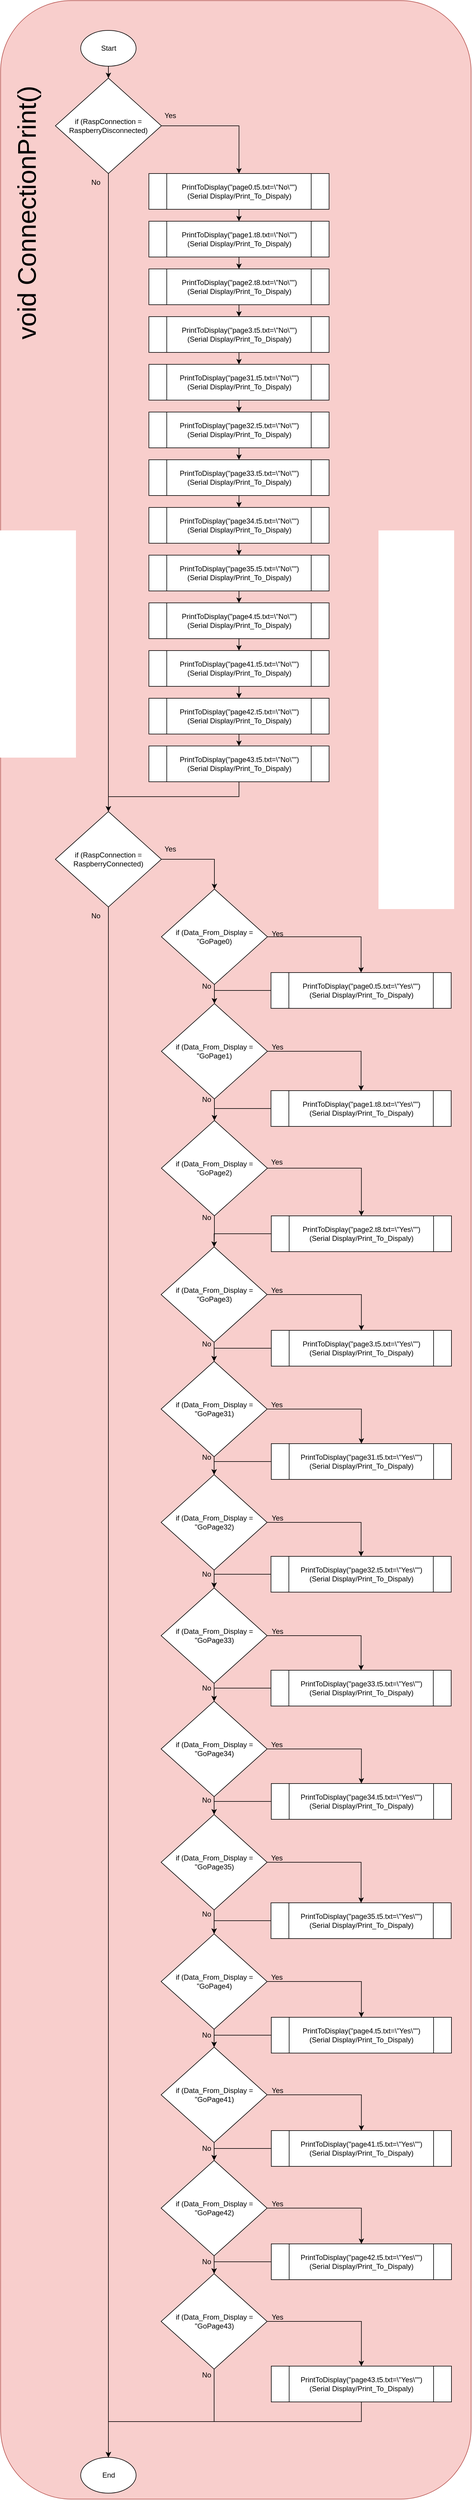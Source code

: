 <mxfile version="24.5.2" type="device">
  <diagram name="Page-1" id="UvGsvI7WDLGOxSDZg6XE">
    <mxGraphModel dx="1912" dy="2129" grid="1" gridSize="10" guides="1" tooltips="1" connect="1" arrows="1" fold="1" page="1" pageScale="1" pageWidth="850" pageHeight="1100" math="0" shadow="0">
      <root>
        <mxCell id="0" />
        <mxCell id="1" parent="0" />
        <mxCell id="ry9LyBkneQpmExAJehDU-2" value="" style="rounded=1;whiteSpace=wrap;html=1;fillColor=#f8cecc;strokeColor=#b85450;" vertex="1" parent="1">
          <mxGeometry x="360" y="-50" width="790" height="4190" as="geometry" />
        </mxCell>
        <mxCell id="ry9LyBkneQpmExAJehDU-124" value="" style="edgeStyle=orthogonalEdgeStyle;rounded=0;orthogonalLoop=1;jettySize=auto;html=1;" edge="1" parent="1" source="ry9LyBkneQpmExAJehDU-4" target="ry9LyBkneQpmExAJehDU-119">
          <mxGeometry relative="1" as="geometry" />
        </mxCell>
        <mxCell id="ry9LyBkneQpmExAJehDU-4" value="Start" style="ellipse;whiteSpace=wrap;html=1;" vertex="1" parent="1">
          <mxGeometry x="494.5" width="93" height="60" as="geometry" />
        </mxCell>
        <mxCell id="ry9LyBkneQpmExAJehDU-7" value="&lt;font style=&quot;font-size: 43px;&quot;&gt;void ConnectionPrint()&lt;/font&gt;" style="text;html=1;align=center;verticalAlign=middle;whiteSpace=wrap;rounded=0;rotation=-90;" vertex="1" parent="1">
          <mxGeometry x="168.5" y="266" width="471" height="80" as="geometry" />
        </mxCell>
        <mxCell id="ry9LyBkneQpmExAJehDU-117" value="End" style="ellipse;whiteSpace=wrap;html=1;" vertex="1" parent="1">
          <mxGeometry x="494.5" y="4070" width="93" height="60" as="geometry" />
        </mxCell>
        <mxCell id="ry9LyBkneQpmExAJehDU-379" style="edgeStyle=orthogonalEdgeStyle;rounded=0;orthogonalLoop=1;jettySize=auto;html=1;entryX=0.5;entryY=0;entryDx=0;entryDy=0;exitX=1;exitY=0.5;exitDx=0;exitDy=0;" edge="1" parent="1" source="ry9LyBkneQpmExAJehDU-119" target="ry9LyBkneQpmExAJehDU-377">
          <mxGeometry relative="1" as="geometry" />
        </mxCell>
        <mxCell id="ry9LyBkneQpmExAJehDU-410" style="edgeStyle=orthogonalEdgeStyle;rounded=0;orthogonalLoop=1;jettySize=auto;html=1;entryX=0.5;entryY=0;entryDx=0;entryDy=0;" edge="1" parent="1" source="ry9LyBkneQpmExAJehDU-119" target="ry9LyBkneQpmExAJehDU-407">
          <mxGeometry relative="1" as="geometry" />
        </mxCell>
        <mxCell id="ry9LyBkneQpmExAJehDU-119" value="if (RaspConnection = RaspberryDisconnected)" style="rhombus;whiteSpace=wrap;html=1;" vertex="1" parent="1">
          <mxGeometry x="452" y="80" width="178" height="160" as="geometry" />
        </mxCell>
        <mxCell id="ry9LyBkneQpmExAJehDU-306" value="Yes" style="text;html=1;strokeColor=none;fillColor=none;align=center;verticalAlign=middle;whiteSpace=wrap;rounded=0;" vertex="1" parent="1">
          <mxGeometry x="634.5" y="128" width="20" height="30" as="geometry" />
        </mxCell>
        <mxCell id="ry9LyBkneQpmExAJehDU-393" value="" style="edgeStyle=orthogonalEdgeStyle;rounded=0;orthogonalLoop=1;jettySize=auto;html=1;entryX=0.5;entryY=0;entryDx=0;entryDy=0;" edge="1" parent="1" source="ry9LyBkneQpmExAJehDU-377" target="ry9LyBkneQpmExAJehDU-380">
          <mxGeometry relative="1" as="geometry" />
        </mxCell>
        <mxCell id="ry9LyBkneQpmExAJehDU-377" value="&lt;p style=&quot;line-height: 120%;&quot;&gt;&lt;/p&gt;&lt;div style=&quot;line-height: 120%; white-space: pre;&quot;&gt;&lt;span style=&quot;background-color: rgb(255, 255, 255);&quot;&gt;&lt;font style=&quot;font-size: 12px;&quot; face=&quot;Helvetica&quot;&gt;PrintToDisplay(&lt;span style=&quot;&quot;&gt;&quot;page0.t5.txt=&lt;/span&gt;&lt;span style=&quot;&quot;&gt;\&quot;&lt;/span&gt;&lt;span style=&quot;&quot;&gt;No&lt;/span&gt;&lt;span style=&quot;&quot;&gt;\&quot;&lt;/span&gt;&lt;span style=&quot;&quot;&gt;&quot;)&lt;/span&gt;&lt;/font&gt;&lt;/span&gt;&lt;/div&gt;&lt;div style=&quot;line-height: 120%; white-space: pre;&quot;&gt;&lt;span style=&quot;background-color: rgb(255, 255, 255);&quot;&gt;(Serial Display/Print_To_Dispaly)&lt;/span&gt;&lt;/div&gt;&lt;p&gt;&lt;/p&gt;" style="shape=process;whiteSpace=wrap;html=1;backgroundOutline=1;" vertex="1" parent="1">
          <mxGeometry x="609" y="240" width="302.5" height="60" as="geometry" />
        </mxCell>
        <mxCell id="ry9LyBkneQpmExAJehDU-394" style="edgeStyle=orthogonalEdgeStyle;rounded=0;orthogonalLoop=1;jettySize=auto;html=1;entryX=0.5;entryY=0;entryDx=0;entryDy=0;" edge="1" parent="1" source="ry9LyBkneQpmExAJehDU-380" target="ry9LyBkneQpmExAJehDU-381">
          <mxGeometry relative="1" as="geometry" />
        </mxCell>
        <mxCell id="ry9LyBkneQpmExAJehDU-380" value="&lt;p style=&quot;line-height: 120%;&quot;&gt;&lt;/p&gt;&lt;div style=&quot;line-height: 120%; white-space: pre;&quot;&gt;&lt;span style=&quot;background-color: rgb(255, 255, 255);&quot;&gt;&lt;font style=&quot;font-size: 12px;&quot; face=&quot;Helvetica&quot;&gt;PrintToDisplay(&lt;span style=&quot;&quot;&gt;&quot;page1.t8.txt=&lt;/span&gt;&lt;span style=&quot;&quot;&gt;\&quot;&lt;/span&gt;&lt;span style=&quot;&quot;&gt;No&lt;/span&gt;&lt;span style=&quot;&quot;&gt;\&quot;&lt;/span&gt;&lt;span style=&quot;&quot;&gt;&quot;)&lt;/span&gt;&lt;/font&gt;&lt;/span&gt;&lt;/div&gt;&lt;div style=&quot;line-height: 120%; white-space: pre;&quot;&gt;&lt;span style=&quot;background-color: rgb(255, 255, 255);&quot;&gt;(Serial Display/Print_To_Dispaly)&lt;/span&gt;&lt;/div&gt;&lt;p&gt;&lt;/p&gt;" style="shape=process;whiteSpace=wrap;html=1;backgroundOutline=1;" vertex="1" parent="1">
          <mxGeometry x="609" y="320" width="302.5" height="60" as="geometry" />
        </mxCell>
        <mxCell id="ry9LyBkneQpmExAJehDU-395" style="edgeStyle=orthogonalEdgeStyle;rounded=0;orthogonalLoop=1;jettySize=auto;html=1;entryX=0.5;entryY=0;entryDx=0;entryDy=0;" edge="1" parent="1" source="ry9LyBkneQpmExAJehDU-381" target="ry9LyBkneQpmExAJehDU-382">
          <mxGeometry relative="1" as="geometry" />
        </mxCell>
        <mxCell id="ry9LyBkneQpmExAJehDU-381" value="&lt;p style=&quot;line-height: 120%;&quot;&gt;&lt;/p&gt;&lt;div style=&quot;line-height: 120%; white-space: pre;&quot;&gt;&lt;span style=&quot;background-color: rgb(255, 255, 255);&quot;&gt;&lt;font style=&quot;font-size: 12px;&quot; face=&quot;Helvetica&quot;&gt;PrintToDisplay(&lt;span style=&quot;&quot;&gt;&quot;page2.t8.txt=&lt;/span&gt;&lt;span style=&quot;&quot;&gt;\&quot;&lt;/span&gt;&lt;span style=&quot;&quot;&gt;No&lt;/span&gt;&lt;span style=&quot;&quot;&gt;\&quot;&lt;/span&gt;&lt;span style=&quot;&quot;&gt;&quot;)&lt;/span&gt;&lt;/font&gt;&lt;/span&gt;&lt;/div&gt;&lt;div style=&quot;line-height: 120%; white-space: pre;&quot;&gt;&lt;span style=&quot;background-color: rgb(255, 255, 255);&quot;&gt;(Serial Display/Print_To_Dispaly)&lt;/span&gt;&lt;/div&gt;&lt;p&gt;&lt;/p&gt;" style="shape=process;whiteSpace=wrap;html=1;backgroundOutline=1;" vertex="1" parent="1">
          <mxGeometry x="609" y="400" width="302.5" height="60" as="geometry" />
        </mxCell>
        <mxCell id="ry9LyBkneQpmExAJehDU-396" style="edgeStyle=orthogonalEdgeStyle;rounded=0;orthogonalLoop=1;jettySize=auto;html=1;entryX=0.5;entryY=0;entryDx=0;entryDy=0;" edge="1" parent="1" source="ry9LyBkneQpmExAJehDU-382" target="ry9LyBkneQpmExAJehDU-383">
          <mxGeometry relative="1" as="geometry" />
        </mxCell>
        <mxCell id="ry9LyBkneQpmExAJehDU-382" value="&lt;p style=&quot;line-height: 120%;&quot;&gt;&lt;/p&gt;&lt;div style=&quot;line-height: 120%; white-space: pre;&quot;&gt;&lt;span style=&quot;background-color: rgb(255, 255, 255);&quot;&gt;&lt;font style=&quot;font-size: 12px;&quot; face=&quot;Helvetica&quot;&gt;PrintToDisplay(&lt;span style=&quot;&quot;&gt;&quot;page3.t5.txt=&lt;/span&gt;&lt;span style=&quot;&quot;&gt;\&quot;&lt;/span&gt;&lt;span style=&quot;&quot;&gt;No&lt;/span&gt;&lt;span style=&quot;&quot;&gt;\&quot;&lt;/span&gt;&lt;span style=&quot;&quot;&gt;&quot;)&lt;/span&gt;&lt;/font&gt;&lt;/span&gt;&lt;/div&gt;&lt;div style=&quot;line-height: 120%; white-space: pre;&quot;&gt;&lt;span style=&quot;background-color: rgb(255, 255, 255);&quot;&gt;(Serial Display/Print_To_Dispaly)&lt;/span&gt;&lt;/div&gt;&lt;p&gt;&lt;/p&gt;" style="shape=process;whiteSpace=wrap;html=1;backgroundOutline=1;" vertex="1" parent="1">
          <mxGeometry x="609" y="480" width="302.5" height="60" as="geometry" />
        </mxCell>
        <mxCell id="ry9LyBkneQpmExAJehDU-397" style="edgeStyle=orthogonalEdgeStyle;rounded=0;orthogonalLoop=1;jettySize=auto;html=1;" edge="1" parent="1" source="ry9LyBkneQpmExAJehDU-383" target="ry9LyBkneQpmExAJehDU-384">
          <mxGeometry relative="1" as="geometry" />
        </mxCell>
        <mxCell id="ry9LyBkneQpmExAJehDU-383" value="&lt;p style=&quot;line-height: 120%;&quot;&gt;&lt;/p&gt;&lt;div style=&quot;line-height: 120%; white-space: pre;&quot;&gt;&lt;span style=&quot;background-color: rgb(255, 255, 255);&quot;&gt;&lt;font style=&quot;font-size: 12px;&quot; face=&quot;Helvetica&quot;&gt;PrintToDisplay(&lt;span style=&quot;&quot;&gt;&quot;page31.t5.txt=&lt;/span&gt;&lt;span style=&quot;&quot;&gt;\&quot;&lt;/span&gt;&lt;span style=&quot;&quot;&gt;No&lt;/span&gt;&lt;span style=&quot;&quot;&gt;\&quot;&lt;/span&gt;&lt;span style=&quot;&quot;&gt;&quot;)&lt;/span&gt;&lt;/font&gt;&lt;/span&gt;&lt;/div&gt;&lt;div style=&quot;line-height: 120%; white-space: pre;&quot;&gt;&lt;span style=&quot;background-color: rgb(255, 255, 255);&quot;&gt;(Serial Display/Print_To_Dispaly)&lt;/span&gt;&lt;/div&gt;&lt;p&gt;&lt;/p&gt;" style="shape=process;whiteSpace=wrap;html=1;backgroundOutline=1;" vertex="1" parent="1">
          <mxGeometry x="609" y="560" width="302.5" height="60" as="geometry" />
        </mxCell>
        <mxCell id="ry9LyBkneQpmExAJehDU-398" style="edgeStyle=orthogonalEdgeStyle;rounded=0;orthogonalLoop=1;jettySize=auto;html=1;entryX=0.5;entryY=0;entryDx=0;entryDy=0;" edge="1" parent="1" source="ry9LyBkneQpmExAJehDU-384" target="ry9LyBkneQpmExAJehDU-385">
          <mxGeometry relative="1" as="geometry" />
        </mxCell>
        <mxCell id="ry9LyBkneQpmExAJehDU-384" value="&lt;p style=&quot;line-height: 120%;&quot;&gt;&lt;/p&gt;&lt;div style=&quot;line-height: 120%; white-space: pre;&quot;&gt;&lt;span style=&quot;background-color: rgb(255, 255, 255);&quot;&gt;&lt;font style=&quot;font-size: 12px;&quot; face=&quot;Helvetica&quot;&gt;PrintToDisplay(&lt;span style=&quot;&quot;&gt;&quot;page32.t5.txt=&lt;/span&gt;&lt;span style=&quot;&quot;&gt;\&quot;&lt;/span&gt;&lt;span style=&quot;&quot;&gt;No&lt;/span&gt;&lt;span style=&quot;&quot;&gt;\&quot;&lt;/span&gt;&lt;span style=&quot;&quot;&gt;&quot;)&lt;/span&gt;&lt;/font&gt;&lt;/span&gt;&lt;/div&gt;&lt;div style=&quot;line-height: 120%; white-space: pre;&quot;&gt;&lt;span style=&quot;background-color: rgb(255, 255, 255);&quot;&gt;(Serial Display/Print_To_Dispaly)&lt;/span&gt;&lt;/div&gt;&lt;p&gt;&lt;/p&gt;" style="shape=process;whiteSpace=wrap;html=1;backgroundOutline=1;" vertex="1" parent="1">
          <mxGeometry x="609" y="640" width="302.5" height="60" as="geometry" />
        </mxCell>
        <mxCell id="ry9LyBkneQpmExAJehDU-399" style="edgeStyle=orthogonalEdgeStyle;rounded=0;orthogonalLoop=1;jettySize=auto;html=1;entryX=0.5;entryY=0;entryDx=0;entryDy=0;" edge="1" parent="1" source="ry9LyBkneQpmExAJehDU-385" target="ry9LyBkneQpmExAJehDU-386">
          <mxGeometry relative="1" as="geometry" />
        </mxCell>
        <mxCell id="ry9LyBkneQpmExAJehDU-385" value="&lt;p style=&quot;line-height: 120%;&quot;&gt;&lt;/p&gt;&lt;div style=&quot;line-height: 120%; white-space: pre;&quot;&gt;&lt;span style=&quot;background-color: rgb(255, 255, 255);&quot;&gt;&lt;font style=&quot;font-size: 12px;&quot; face=&quot;Helvetica&quot;&gt;PrintToDisplay(&lt;span style=&quot;&quot;&gt;&quot;page33.t5.txt=&lt;/span&gt;&lt;span style=&quot;&quot;&gt;\&quot;&lt;/span&gt;&lt;span style=&quot;&quot;&gt;No&lt;/span&gt;&lt;span style=&quot;&quot;&gt;\&quot;&lt;/span&gt;&lt;span style=&quot;&quot;&gt;&quot;)&lt;/span&gt;&lt;/font&gt;&lt;/span&gt;&lt;/div&gt;&lt;div style=&quot;line-height: 120%; white-space: pre;&quot;&gt;&lt;span style=&quot;background-color: rgb(255, 255, 255);&quot;&gt;(Serial Display/Print_To_Dispaly)&lt;/span&gt;&lt;/div&gt;&lt;p&gt;&lt;/p&gt;" style="shape=process;whiteSpace=wrap;html=1;backgroundOutline=1;" vertex="1" parent="1">
          <mxGeometry x="609" y="720" width="302.5" height="60" as="geometry" />
        </mxCell>
        <mxCell id="ry9LyBkneQpmExAJehDU-400" style="edgeStyle=orthogonalEdgeStyle;rounded=0;orthogonalLoop=1;jettySize=auto;html=1;" edge="1" parent="1" source="ry9LyBkneQpmExAJehDU-386" target="ry9LyBkneQpmExAJehDU-387">
          <mxGeometry relative="1" as="geometry" />
        </mxCell>
        <mxCell id="ry9LyBkneQpmExAJehDU-386" value="&lt;p style=&quot;line-height: 120%;&quot;&gt;&lt;/p&gt;&lt;div style=&quot;line-height: 120%; white-space: pre;&quot;&gt;&lt;span style=&quot;background-color: rgb(255, 255, 255);&quot;&gt;&lt;font style=&quot;font-size: 12px;&quot; face=&quot;Helvetica&quot;&gt;PrintToDisplay(&lt;span style=&quot;&quot;&gt;&quot;page34.t5.txt=&lt;/span&gt;&lt;span style=&quot;&quot;&gt;\&quot;&lt;/span&gt;&lt;span style=&quot;&quot;&gt;No&lt;/span&gt;&lt;span style=&quot;&quot;&gt;\&quot;&lt;/span&gt;&lt;span style=&quot;&quot;&gt;&quot;)&lt;/span&gt;&lt;/font&gt;&lt;/span&gt;&lt;/div&gt;&lt;div style=&quot;line-height: 120%; white-space: pre;&quot;&gt;&lt;span style=&quot;background-color: rgb(255, 255, 255);&quot;&gt;(Serial Display/Print_To_Dispaly)&lt;/span&gt;&lt;/div&gt;&lt;p&gt;&lt;/p&gt;" style="shape=process;whiteSpace=wrap;html=1;backgroundOutline=1;" vertex="1" parent="1">
          <mxGeometry x="609" y="800" width="302.5" height="60" as="geometry" />
        </mxCell>
        <mxCell id="ry9LyBkneQpmExAJehDU-401" style="edgeStyle=orthogonalEdgeStyle;rounded=0;orthogonalLoop=1;jettySize=auto;html=1;entryX=0.5;entryY=0;entryDx=0;entryDy=0;" edge="1" parent="1" source="ry9LyBkneQpmExAJehDU-387" target="ry9LyBkneQpmExAJehDU-388">
          <mxGeometry relative="1" as="geometry" />
        </mxCell>
        <mxCell id="ry9LyBkneQpmExAJehDU-387" value="&lt;p style=&quot;line-height: 120%;&quot;&gt;&lt;/p&gt;&lt;div style=&quot;line-height: 120%; white-space: pre;&quot;&gt;&lt;span style=&quot;background-color: rgb(255, 255, 255);&quot;&gt;&lt;font style=&quot;font-size: 12px;&quot; face=&quot;Helvetica&quot;&gt;PrintToDisplay(&lt;span style=&quot;&quot;&gt;&quot;page35.t5.txt=&lt;/span&gt;&lt;span style=&quot;&quot;&gt;\&quot;&lt;/span&gt;&lt;span style=&quot;&quot;&gt;No&lt;/span&gt;&lt;span style=&quot;&quot;&gt;\&quot;&lt;/span&gt;&lt;span style=&quot;&quot;&gt;&quot;)&lt;/span&gt;&lt;/font&gt;&lt;/span&gt;&lt;/div&gt;&lt;div style=&quot;line-height: 120%; white-space: pre;&quot;&gt;&lt;span style=&quot;background-color: rgb(255, 255, 255);&quot;&gt;(Serial Display/Print_To_Dispaly)&lt;/span&gt;&lt;/div&gt;&lt;p&gt;&lt;/p&gt;" style="shape=process;whiteSpace=wrap;html=1;backgroundOutline=1;" vertex="1" parent="1">
          <mxGeometry x="609" y="880" width="302.5" height="60" as="geometry" />
        </mxCell>
        <mxCell id="ry9LyBkneQpmExAJehDU-402" style="edgeStyle=orthogonalEdgeStyle;rounded=0;orthogonalLoop=1;jettySize=auto;html=1;entryX=0.5;entryY=0;entryDx=0;entryDy=0;" edge="1" parent="1" source="ry9LyBkneQpmExAJehDU-388" target="ry9LyBkneQpmExAJehDU-389">
          <mxGeometry relative="1" as="geometry" />
        </mxCell>
        <mxCell id="ry9LyBkneQpmExAJehDU-388" value="&lt;p style=&quot;line-height: 120%;&quot;&gt;&lt;/p&gt;&lt;div style=&quot;line-height: 120%; white-space: pre;&quot;&gt;&lt;span style=&quot;background-color: rgb(255, 255, 255);&quot;&gt;&lt;font style=&quot;font-size: 12px;&quot; face=&quot;Helvetica&quot;&gt;PrintToDisplay(&lt;span style=&quot;&quot;&gt;&quot;page4.t5.txt=&lt;/span&gt;&lt;span style=&quot;&quot;&gt;\&quot;&lt;/span&gt;&lt;span style=&quot;&quot;&gt;No&lt;/span&gt;&lt;span style=&quot;&quot;&gt;\&quot;&lt;/span&gt;&lt;span style=&quot;&quot;&gt;&quot;)&lt;/span&gt;&lt;/font&gt;&lt;/span&gt;&lt;/div&gt;&lt;div style=&quot;line-height: 120%; white-space: pre;&quot;&gt;&lt;span style=&quot;background-color: rgb(255, 255, 255);&quot;&gt;(Serial Display/Print_To_Dispaly)&lt;/span&gt;&lt;/div&gt;&lt;p&gt;&lt;/p&gt;" style="shape=process;whiteSpace=wrap;html=1;backgroundOutline=1;" vertex="1" parent="1">
          <mxGeometry x="609" y="960" width="302.5" height="60" as="geometry" />
        </mxCell>
        <mxCell id="ry9LyBkneQpmExAJehDU-403" style="edgeStyle=orthogonalEdgeStyle;rounded=0;orthogonalLoop=1;jettySize=auto;html=1;entryX=0.5;entryY=0;entryDx=0;entryDy=0;" edge="1" parent="1" source="ry9LyBkneQpmExAJehDU-389" target="ry9LyBkneQpmExAJehDU-390">
          <mxGeometry relative="1" as="geometry" />
        </mxCell>
        <mxCell id="ry9LyBkneQpmExAJehDU-389" value="&lt;p style=&quot;line-height: 120%;&quot;&gt;&lt;/p&gt;&lt;div style=&quot;line-height: 120%; white-space: pre;&quot;&gt;&lt;span style=&quot;background-color: rgb(255, 255, 255);&quot;&gt;&lt;font style=&quot;font-size: 12px;&quot; face=&quot;Helvetica&quot;&gt;PrintToDisplay(&lt;span style=&quot;&quot;&gt;&quot;page41.t5.txt=&lt;/span&gt;&lt;span style=&quot;&quot;&gt;\&quot;&lt;/span&gt;&lt;span style=&quot;&quot;&gt;No&lt;/span&gt;&lt;span style=&quot;&quot;&gt;\&quot;&lt;/span&gt;&lt;span style=&quot;&quot;&gt;&quot;)&lt;/span&gt;&lt;/font&gt;&lt;/span&gt;&lt;/div&gt;&lt;div style=&quot;line-height: 120%; white-space: pre;&quot;&gt;&lt;span style=&quot;background-color: rgb(255, 255, 255);&quot;&gt;(Serial Display/Print_To_Dispaly)&lt;/span&gt;&lt;/div&gt;&lt;p&gt;&lt;/p&gt;" style="shape=process;whiteSpace=wrap;html=1;backgroundOutline=1;" vertex="1" parent="1">
          <mxGeometry x="609" y="1040" width="302.5" height="60" as="geometry" />
        </mxCell>
        <mxCell id="ry9LyBkneQpmExAJehDU-404" style="edgeStyle=orthogonalEdgeStyle;rounded=0;orthogonalLoop=1;jettySize=auto;html=1;entryX=0.5;entryY=0;entryDx=0;entryDy=0;" edge="1" parent="1" source="ry9LyBkneQpmExAJehDU-390" target="ry9LyBkneQpmExAJehDU-391">
          <mxGeometry relative="1" as="geometry" />
        </mxCell>
        <mxCell id="ry9LyBkneQpmExAJehDU-390" value="&lt;p style=&quot;line-height: 120%;&quot;&gt;&lt;/p&gt;&lt;div style=&quot;line-height: 120%; white-space: pre;&quot;&gt;&lt;span style=&quot;background-color: rgb(255, 255, 255);&quot;&gt;&lt;font style=&quot;font-size: 12px;&quot; face=&quot;Helvetica&quot;&gt;PrintToDisplay(&lt;span style=&quot;&quot;&gt;&quot;page42.t5.txt=&lt;/span&gt;&lt;span style=&quot;&quot;&gt;\&quot;&lt;/span&gt;&lt;span style=&quot;&quot;&gt;No&lt;/span&gt;&lt;span style=&quot;&quot;&gt;\&quot;&lt;/span&gt;&lt;span style=&quot;&quot;&gt;&quot;)&lt;/span&gt;&lt;/font&gt;&lt;/span&gt;&lt;/div&gt;&lt;div style=&quot;line-height: 120%; white-space: pre;&quot;&gt;&lt;span style=&quot;background-color: rgb(255, 255, 255);&quot;&gt;(Serial Display/Print_To_Dispaly)&lt;/span&gt;&lt;/div&gt;&lt;p&gt;&lt;/p&gt;" style="shape=process;whiteSpace=wrap;html=1;backgroundOutline=1;" vertex="1" parent="1">
          <mxGeometry x="609" y="1120" width="302.5" height="60" as="geometry" />
        </mxCell>
        <mxCell id="ry9LyBkneQpmExAJehDU-610" style="edgeStyle=orthogonalEdgeStyle;rounded=0;orthogonalLoop=1;jettySize=auto;html=1;entryX=0.5;entryY=0;entryDx=0;entryDy=0;" edge="1" parent="1" source="ry9LyBkneQpmExAJehDU-391" target="ry9LyBkneQpmExAJehDU-407">
          <mxGeometry relative="1" as="geometry" />
        </mxCell>
        <mxCell id="ry9LyBkneQpmExAJehDU-391" value="&lt;p style=&quot;line-height: 120%;&quot;&gt;&lt;/p&gt;&lt;div style=&quot;line-height: 120%; white-space: pre;&quot;&gt;&lt;span style=&quot;background-color: rgb(255, 255, 255);&quot;&gt;&lt;font style=&quot;font-size: 12px;&quot; face=&quot;Helvetica&quot;&gt;PrintToDisplay(&lt;span style=&quot;&quot;&gt;&quot;page43.t5.txt=&lt;/span&gt;&lt;span style=&quot;&quot;&gt;\&quot;&lt;/span&gt;&lt;span style=&quot;&quot;&gt;No&lt;/span&gt;&lt;span style=&quot;&quot;&gt;\&quot;&lt;/span&gt;&lt;span style=&quot;&quot;&gt;&quot;)&lt;/span&gt;&lt;/font&gt;&lt;/span&gt;&lt;/div&gt;&lt;div style=&quot;line-height: 120%; white-space: pre;&quot;&gt;&lt;span style=&quot;background-color: rgb(255, 255, 255);&quot;&gt;(Serial Display/Print_To_Dispaly)&lt;/span&gt;&lt;/div&gt;&lt;p&gt;&lt;/p&gt;" style="shape=process;whiteSpace=wrap;html=1;backgroundOutline=1;" vertex="1" parent="1">
          <mxGeometry x="609" y="1200" width="302.5" height="60" as="geometry" />
        </mxCell>
        <mxCell id="ry9LyBkneQpmExAJehDU-406" value="No" style="text;html=1;strokeColor=none;fillColor=none;align=center;verticalAlign=middle;whiteSpace=wrap;rounded=0;" vertex="1" parent="1">
          <mxGeometry x="510" y="240" width="20" height="30" as="geometry" />
        </mxCell>
        <mxCell id="ry9LyBkneQpmExAJehDU-607" style="edgeStyle=orthogonalEdgeStyle;rounded=0;orthogonalLoop=1;jettySize=auto;html=1;entryX=0.5;entryY=0;entryDx=0;entryDy=0;" edge="1" parent="1" source="ry9LyBkneQpmExAJehDU-407" target="ry9LyBkneQpmExAJehDU-117">
          <mxGeometry relative="1" as="geometry" />
        </mxCell>
        <mxCell id="ry9LyBkneQpmExAJehDU-611" style="edgeStyle=orthogonalEdgeStyle;rounded=0;orthogonalLoop=1;jettySize=auto;html=1;entryX=0.5;entryY=0;entryDx=0;entryDy=0;exitX=1;exitY=0.5;exitDx=0;exitDy=0;" edge="1" parent="1" source="ry9LyBkneQpmExAJehDU-407" target="ry9LyBkneQpmExAJehDU-478">
          <mxGeometry relative="1" as="geometry" />
        </mxCell>
        <mxCell id="ry9LyBkneQpmExAJehDU-407" value="if (RaspConnection = RaspberryConnected)" style="rhombus;whiteSpace=wrap;html=1;" vertex="1" parent="1">
          <mxGeometry x="452" y="1310" width="178" height="160" as="geometry" />
        </mxCell>
        <mxCell id="ry9LyBkneQpmExAJehDU-408" value="Yes" style="text;html=1;strokeColor=none;fillColor=none;align=center;verticalAlign=middle;whiteSpace=wrap;rounded=0;" vertex="1" parent="1">
          <mxGeometry x="634.5" y="1358" width="20" height="30" as="geometry" />
        </mxCell>
        <mxCell id="ry9LyBkneQpmExAJehDU-409" value="No" style="text;html=1;strokeColor=none;fillColor=none;align=center;verticalAlign=middle;whiteSpace=wrap;rounded=0;" vertex="1" parent="1">
          <mxGeometry x="510" y="1470" width="20" height="30" as="geometry" />
        </mxCell>
        <mxCell id="ry9LyBkneQpmExAJehDU-412" value="" style="edgeStyle=orthogonalEdgeStyle;rounded=0;orthogonalLoop=1;jettySize=auto;html=1;" edge="1" parent="1" source="ry9LyBkneQpmExAJehDU-413" target="ry9LyBkneQpmExAJehDU-417">
          <mxGeometry relative="1" as="geometry" />
        </mxCell>
        <mxCell id="ry9LyBkneQpmExAJehDU-582" style="edgeStyle=orthogonalEdgeStyle;rounded=0;orthogonalLoop=1;jettySize=auto;html=1;entryX=0.5;entryY=0;entryDx=0;entryDy=0;" edge="1" parent="1" source="ry9LyBkneQpmExAJehDU-413" target="ry9LyBkneQpmExAJehDU-561">
          <mxGeometry relative="1" as="geometry" />
        </mxCell>
        <mxCell id="ry9LyBkneQpmExAJehDU-413" value="if (Data_From_Display = &quot;GoPage3)" style="rhombus;whiteSpace=wrap;html=1;" vertex="1" parent="1">
          <mxGeometry x="629.5" y="2040" width="178" height="160" as="geometry" />
        </mxCell>
        <mxCell id="ry9LyBkneQpmExAJehDU-416" value="" style="edgeStyle=orthogonalEdgeStyle;rounded=0;orthogonalLoop=1;jettySize=auto;html=1;" edge="1" parent="1" source="ry9LyBkneQpmExAJehDU-417" target="ry9LyBkneQpmExAJehDU-421">
          <mxGeometry relative="1" as="geometry" />
        </mxCell>
        <mxCell id="ry9LyBkneQpmExAJehDU-583" style="edgeStyle=orthogonalEdgeStyle;rounded=0;orthogonalLoop=1;jettySize=auto;html=1;entryX=0.5;entryY=0;entryDx=0;entryDy=0;" edge="1" parent="1" source="ry9LyBkneQpmExAJehDU-417" target="ry9LyBkneQpmExAJehDU-563">
          <mxGeometry relative="1" as="geometry" />
        </mxCell>
        <mxCell id="ry9LyBkneQpmExAJehDU-417" value="if (Data_From_Display = &quot;GoPage31)" style="rhombus;whiteSpace=wrap;html=1;" vertex="1" parent="1">
          <mxGeometry x="629.5" y="2232" width="178" height="160" as="geometry" />
        </mxCell>
        <mxCell id="ry9LyBkneQpmExAJehDU-420" value="" style="edgeStyle=orthogonalEdgeStyle;rounded=0;orthogonalLoop=1;jettySize=auto;html=1;" edge="1" parent="1" source="ry9LyBkneQpmExAJehDU-421" target="ry9LyBkneQpmExAJehDU-425">
          <mxGeometry relative="1" as="geometry" />
        </mxCell>
        <mxCell id="ry9LyBkneQpmExAJehDU-584" style="edgeStyle=orthogonalEdgeStyle;rounded=0;orthogonalLoop=1;jettySize=auto;html=1;entryX=0.5;entryY=0;entryDx=0;entryDy=0;" edge="1" parent="1" source="ry9LyBkneQpmExAJehDU-421" target="ry9LyBkneQpmExAJehDU-565">
          <mxGeometry relative="1" as="geometry" />
        </mxCell>
        <mxCell id="ry9LyBkneQpmExAJehDU-421" value="if (Data_From_Display = &quot;GoPage32)" style="rhombus;whiteSpace=wrap;html=1;" vertex="1" parent="1">
          <mxGeometry x="629.5" y="2422" width="178" height="160" as="geometry" />
        </mxCell>
        <mxCell id="ry9LyBkneQpmExAJehDU-424" value="" style="edgeStyle=orthogonalEdgeStyle;rounded=0;orthogonalLoop=1;jettySize=auto;html=1;" edge="1" parent="1" source="ry9LyBkneQpmExAJehDU-425" target="ry9LyBkneQpmExAJehDU-429">
          <mxGeometry relative="1" as="geometry" />
        </mxCell>
        <mxCell id="ry9LyBkneQpmExAJehDU-585" style="edgeStyle=orthogonalEdgeStyle;rounded=0;orthogonalLoop=1;jettySize=auto;html=1;entryX=0.5;entryY=0;entryDx=0;entryDy=0;" edge="1" parent="1" source="ry9LyBkneQpmExAJehDU-425" target="ry9LyBkneQpmExAJehDU-567">
          <mxGeometry relative="1" as="geometry" />
        </mxCell>
        <mxCell id="ry9LyBkneQpmExAJehDU-425" value="if (Data_From_Display = &quot;GoPage33)" style="rhombus;whiteSpace=wrap;html=1;" vertex="1" parent="1">
          <mxGeometry x="629.5" y="2612" width="178" height="160" as="geometry" />
        </mxCell>
        <mxCell id="ry9LyBkneQpmExAJehDU-428" value="" style="edgeStyle=orthogonalEdgeStyle;rounded=0;orthogonalLoop=1;jettySize=auto;html=1;" edge="1" parent="1" source="ry9LyBkneQpmExAJehDU-429" target="ry9LyBkneQpmExAJehDU-433">
          <mxGeometry relative="1" as="geometry" />
        </mxCell>
        <mxCell id="ry9LyBkneQpmExAJehDU-586" style="edgeStyle=orthogonalEdgeStyle;rounded=0;orthogonalLoop=1;jettySize=auto;html=1;entryX=0.5;entryY=0;entryDx=0;entryDy=0;" edge="1" parent="1" source="ry9LyBkneQpmExAJehDU-429" target="ry9LyBkneQpmExAJehDU-569">
          <mxGeometry relative="1" as="geometry" />
        </mxCell>
        <mxCell id="ry9LyBkneQpmExAJehDU-429" value="if (Data_From_Display = &quot;GoPage34)" style="rhombus;whiteSpace=wrap;html=1;" vertex="1" parent="1">
          <mxGeometry x="629.5" y="2802" width="178" height="160" as="geometry" />
        </mxCell>
        <mxCell id="ry9LyBkneQpmExAJehDU-432" value="" style="edgeStyle=orthogonalEdgeStyle;rounded=0;orthogonalLoop=1;jettySize=auto;html=1;" edge="1" parent="1" source="ry9LyBkneQpmExAJehDU-433" target="ry9LyBkneQpmExAJehDU-437">
          <mxGeometry relative="1" as="geometry" />
        </mxCell>
        <mxCell id="ry9LyBkneQpmExAJehDU-588" style="edgeStyle=orthogonalEdgeStyle;rounded=0;orthogonalLoop=1;jettySize=auto;html=1;entryX=0.5;entryY=0;entryDx=0;entryDy=0;" edge="1" parent="1" source="ry9LyBkneQpmExAJehDU-433" target="ry9LyBkneQpmExAJehDU-571">
          <mxGeometry relative="1" as="geometry" />
        </mxCell>
        <mxCell id="ry9LyBkneQpmExAJehDU-433" value="if (Data_From_Display = &quot;GoPage35)" style="rhombus;whiteSpace=wrap;html=1;" vertex="1" parent="1">
          <mxGeometry x="629.5" y="2992" width="178" height="160" as="geometry" />
        </mxCell>
        <mxCell id="ry9LyBkneQpmExAJehDU-436" value="" style="edgeStyle=orthogonalEdgeStyle;rounded=0;orthogonalLoop=1;jettySize=auto;html=1;" edge="1" parent="1" source="ry9LyBkneQpmExAJehDU-437" target="ry9LyBkneQpmExAJehDU-441">
          <mxGeometry relative="1" as="geometry" />
        </mxCell>
        <mxCell id="ry9LyBkneQpmExAJehDU-590" style="edgeStyle=orthogonalEdgeStyle;rounded=0;orthogonalLoop=1;jettySize=auto;html=1;entryX=0.5;entryY=0;entryDx=0;entryDy=0;" edge="1" parent="1" source="ry9LyBkneQpmExAJehDU-437" target="ry9LyBkneQpmExAJehDU-573">
          <mxGeometry relative="1" as="geometry" />
        </mxCell>
        <mxCell id="ry9LyBkneQpmExAJehDU-437" value="if (Data_From_Display = &quot;GoPage4)" style="rhombus;whiteSpace=wrap;html=1;" vertex="1" parent="1">
          <mxGeometry x="629.5" y="3192" width="178" height="160" as="geometry" />
        </mxCell>
        <mxCell id="ry9LyBkneQpmExAJehDU-440" value="" style="edgeStyle=orthogonalEdgeStyle;rounded=0;orthogonalLoop=1;jettySize=auto;html=1;" edge="1" parent="1" source="ry9LyBkneQpmExAJehDU-441" target="ry9LyBkneQpmExAJehDU-445">
          <mxGeometry relative="1" as="geometry" />
        </mxCell>
        <mxCell id="ry9LyBkneQpmExAJehDU-591" style="edgeStyle=orthogonalEdgeStyle;rounded=0;orthogonalLoop=1;jettySize=auto;html=1;entryX=0.5;entryY=0;entryDx=0;entryDy=0;" edge="1" parent="1" source="ry9LyBkneQpmExAJehDU-441" target="ry9LyBkneQpmExAJehDU-575">
          <mxGeometry relative="1" as="geometry" />
        </mxCell>
        <mxCell id="ry9LyBkneQpmExAJehDU-441" value="if (Data_From_Display = &quot;GoPage41)" style="rhombus;whiteSpace=wrap;html=1;" vertex="1" parent="1">
          <mxGeometry x="629.5" y="3382" width="178" height="160" as="geometry" />
        </mxCell>
        <mxCell id="ry9LyBkneQpmExAJehDU-444" value="" style="edgeStyle=orthogonalEdgeStyle;rounded=0;orthogonalLoop=1;jettySize=auto;html=1;" edge="1" parent="1" source="ry9LyBkneQpmExAJehDU-445" target="ry9LyBkneQpmExAJehDU-449">
          <mxGeometry relative="1" as="geometry" />
        </mxCell>
        <mxCell id="ry9LyBkneQpmExAJehDU-592" style="edgeStyle=orthogonalEdgeStyle;rounded=0;orthogonalLoop=1;jettySize=auto;html=1;entryX=0.5;entryY=0;entryDx=0;entryDy=0;" edge="1" parent="1" source="ry9LyBkneQpmExAJehDU-445" target="ry9LyBkneQpmExAJehDU-577">
          <mxGeometry relative="1" as="geometry" />
        </mxCell>
        <mxCell id="ry9LyBkneQpmExAJehDU-445" value="if (Data_From_Display = &quot;GoPage42)" style="rhombus;whiteSpace=wrap;html=1;" vertex="1" parent="1">
          <mxGeometry x="629.5" y="3572" width="178" height="160" as="geometry" />
        </mxCell>
        <mxCell id="ry9LyBkneQpmExAJehDU-593" style="edgeStyle=orthogonalEdgeStyle;rounded=0;orthogonalLoop=1;jettySize=auto;html=1;entryX=0.5;entryY=0;entryDx=0;entryDy=0;" edge="1" parent="1" source="ry9LyBkneQpmExAJehDU-449" target="ry9LyBkneQpmExAJehDU-578">
          <mxGeometry relative="1" as="geometry" />
        </mxCell>
        <mxCell id="ry9LyBkneQpmExAJehDU-608" style="edgeStyle=orthogonalEdgeStyle;rounded=0;orthogonalLoop=1;jettySize=auto;html=1;entryX=0.5;entryY=0;entryDx=0;entryDy=0;exitX=0.5;exitY=1;exitDx=0;exitDy=0;" edge="1" parent="1" source="ry9LyBkneQpmExAJehDU-449" target="ry9LyBkneQpmExAJehDU-117">
          <mxGeometry relative="1" as="geometry">
            <Array as="points">
              <mxPoint x="718" y="4010" />
              <mxPoint x="541" y="4010" />
            </Array>
          </mxGeometry>
        </mxCell>
        <mxCell id="ry9LyBkneQpmExAJehDU-449" value="if (Data_From_Display = &quot;GoPage43)" style="rhombus;whiteSpace=wrap;html=1;" vertex="1" parent="1">
          <mxGeometry x="629.5" y="3762" width="178" height="160" as="geometry" />
        </mxCell>
        <mxCell id="ry9LyBkneQpmExAJehDU-454" value="Yes" style="text;html=1;strokeColor=none;fillColor=none;align=center;verticalAlign=middle;whiteSpace=wrap;rounded=0;" vertex="1" parent="1">
          <mxGeometry x="814" y="2098" width="20" height="30" as="geometry" />
        </mxCell>
        <mxCell id="ry9LyBkneQpmExAJehDU-455" value="No" style="text;html=1;strokeColor=none;fillColor=none;align=center;verticalAlign=middle;whiteSpace=wrap;rounded=0;" vertex="1" parent="1">
          <mxGeometry x="695.5" y="2188" width="20" height="30" as="geometry" />
        </mxCell>
        <mxCell id="ry9LyBkneQpmExAJehDU-456" value="Yes" style="text;html=1;strokeColor=none;fillColor=none;align=center;verticalAlign=middle;whiteSpace=wrap;rounded=0;" vertex="1" parent="1">
          <mxGeometry x="814" y="2290" width="20" height="30" as="geometry" />
        </mxCell>
        <mxCell id="ry9LyBkneQpmExAJehDU-457" value="No" style="text;html=1;strokeColor=none;fillColor=none;align=center;verticalAlign=middle;whiteSpace=wrap;rounded=0;" vertex="1" parent="1">
          <mxGeometry x="695.5" y="2378" width="20" height="30" as="geometry" />
        </mxCell>
        <mxCell id="ry9LyBkneQpmExAJehDU-458" value="Yes" style="text;html=1;strokeColor=none;fillColor=none;align=center;verticalAlign=middle;whiteSpace=wrap;rounded=0;" vertex="1" parent="1">
          <mxGeometry x="814.5" y="2480" width="20" height="30" as="geometry" />
        </mxCell>
        <mxCell id="ry9LyBkneQpmExAJehDU-459" value="No" style="text;html=1;strokeColor=none;fillColor=none;align=center;verticalAlign=middle;whiteSpace=wrap;rounded=0;" vertex="1" parent="1">
          <mxGeometry x="695.5" y="2574" width="20" height="30" as="geometry" />
        </mxCell>
        <mxCell id="ry9LyBkneQpmExAJehDU-460" value="Yes" style="text;html=1;strokeColor=none;fillColor=none;align=center;verticalAlign=middle;whiteSpace=wrap;rounded=0;" vertex="1" parent="1">
          <mxGeometry x="814.5" y="2670" width="20" height="30" as="geometry" />
        </mxCell>
        <mxCell id="ry9LyBkneQpmExAJehDU-461" value="No" style="text;html=1;strokeColor=none;fillColor=none;align=center;verticalAlign=middle;whiteSpace=wrap;rounded=0;" vertex="1" parent="1">
          <mxGeometry x="695.5" y="2765" width="20" height="30" as="geometry" />
        </mxCell>
        <mxCell id="ry9LyBkneQpmExAJehDU-462" value="Yes" style="text;html=1;strokeColor=none;fillColor=none;align=center;verticalAlign=middle;whiteSpace=wrap;rounded=0;" vertex="1" parent="1">
          <mxGeometry x="814" y="2860" width="20" height="30" as="geometry" />
        </mxCell>
        <mxCell id="ry9LyBkneQpmExAJehDU-463" value="No" style="text;html=1;strokeColor=none;fillColor=none;align=center;verticalAlign=middle;whiteSpace=wrap;rounded=0;" vertex="1" parent="1">
          <mxGeometry x="695.5" y="2953" width="20" height="30" as="geometry" />
        </mxCell>
        <mxCell id="ry9LyBkneQpmExAJehDU-464" value="Yes" style="text;html=1;strokeColor=none;fillColor=none;align=center;verticalAlign=middle;whiteSpace=wrap;rounded=0;" vertex="1" parent="1">
          <mxGeometry x="814" y="3050" width="20" height="30" as="geometry" />
        </mxCell>
        <mxCell id="ry9LyBkneQpmExAJehDU-465" value="No" style="text;html=1;strokeColor=none;fillColor=none;align=center;verticalAlign=middle;whiteSpace=wrap;rounded=0;" vertex="1" parent="1">
          <mxGeometry x="695.5" y="3144" width="20" height="30" as="geometry" />
        </mxCell>
        <mxCell id="ry9LyBkneQpmExAJehDU-466" value="Yes" style="text;html=1;strokeColor=none;fillColor=none;align=center;verticalAlign=middle;whiteSpace=wrap;rounded=0;" vertex="1" parent="1">
          <mxGeometry x="814" y="3250" width="20" height="30" as="geometry" />
        </mxCell>
        <mxCell id="ry9LyBkneQpmExAJehDU-467" value="No" style="text;html=1;strokeColor=none;fillColor=none;align=center;verticalAlign=middle;whiteSpace=wrap;rounded=0;" vertex="1" parent="1">
          <mxGeometry x="695.5" y="3347" width="20" height="30" as="geometry" />
        </mxCell>
        <mxCell id="ry9LyBkneQpmExAJehDU-468" value="Yes" style="text;html=1;strokeColor=none;fillColor=none;align=center;verticalAlign=middle;whiteSpace=wrap;rounded=0;" vertex="1" parent="1">
          <mxGeometry x="814.5" y="3440" width="20" height="30" as="geometry" />
        </mxCell>
        <mxCell id="ry9LyBkneQpmExAJehDU-469" value="No" style="text;html=1;strokeColor=none;fillColor=none;align=center;verticalAlign=middle;whiteSpace=wrap;rounded=0;" vertex="1" parent="1">
          <mxGeometry x="695.5" y="3537" width="20" height="30" as="geometry" />
        </mxCell>
        <mxCell id="ry9LyBkneQpmExAJehDU-470" value="Yes" style="text;html=1;strokeColor=none;fillColor=none;align=center;verticalAlign=middle;whiteSpace=wrap;rounded=0;" vertex="1" parent="1">
          <mxGeometry x="814.5" y="3630" width="20" height="30" as="geometry" />
        </mxCell>
        <mxCell id="ry9LyBkneQpmExAJehDU-471" value="No" style="text;html=1;strokeColor=none;fillColor=none;align=center;verticalAlign=middle;whiteSpace=wrap;rounded=0;" vertex="1" parent="1">
          <mxGeometry x="695.5" y="3727" width="20" height="30" as="geometry" />
        </mxCell>
        <mxCell id="ry9LyBkneQpmExAJehDU-472" value="Yes" style="text;html=1;strokeColor=none;fillColor=none;align=center;verticalAlign=middle;whiteSpace=wrap;rounded=0;" vertex="1" parent="1">
          <mxGeometry x="814.5" y="3820" width="20" height="30" as="geometry" />
        </mxCell>
        <mxCell id="ry9LyBkneQpmExAJehDU-473" value="No" style="text;html=1;strokeColor=none;fillColor=none;align=center;verticalAlign=middle;whiteSpace=wrap;rounded=0;" vertex="1" parent="1">
          <mxGeometry x="695.5" y="3917" width="20" height="30" as="geometry" />
        </mxCell>
        <mxCell id="ry9LyBkneQpmExAJehDU-477" value="" style="edgeStyle=orthogonalEdgeStyle;rounded=0;orthogonalLoop=1;jettySize=auto;html=1;" edge="1" parent="1" source="ry9LyBkneQpmExAJehDU-478" target="ry9LyBkneQpmExAJehDU-482">
          <mxGeometry relative="1" as="geometry" />
        </mxCell>
        <mxCell id="ry9LyBkneQpmExAJehDU-579" style="edgeStyle=orthogonalEdgeStyle;rounded=0;orthogonalLoop=1;jettySize=auto;html=1;entryX=0.5;entryY=0;entryDx=0;entryDy=0;" edge="1" parent="1" source="ry9LyBkneQpmExAJehDU-478" target="ry9LyBkneQpmExAJehDU-555">
          <mxGeometry relative="1" as="geometry" />
        </mxCell>
        <mxCell id="ry9LyBkneQpmExAJehDU-478" value="if (Data_From_Display = &quot;GoPage0)" style="rhombus;whiteSpace=wrap;html=1;" vertex="1" parent="1">
          <mxGeometry x="630" y="1440" width="178" height="160" as="geometry" />
        </mxCell>
        <mxCell id="ry9LyBkneQpmExAJehDU-548" value="" style="edgeStyle=orthogonalEdgeStyle;rounded=0;orthogonalLoop=1;jettySize=auto;html=1;" edge="1" parent="1" source="ry9LyBkneQpmExAJehDU-482" target="ry9LyBkneQpmExAJehDU-544">
          <mxGeometry relative="1" as="geometry" />
        </mxCell>
        <mxCell id="ry9LyBkneQpmExAJehDU-580" style="edgeStyle=orthogonalEdgeStyle;rounded=0;orthogonalLoop=1;jettySize=auto;html=1;entryX=0.5;entryY=0;entryDx=0;entryDy=0;" edge="1" parent="1" source="ry9LyBkneQpmExAJehDU-482" target="ry9LyBkneQpmExAJehDU-557">
          <mxGeometry relative="1" as="geometry" />
        </mxCell>
        <mxCell id="ry9LyBkneQpmExAJehDU-482" value="if (Data_From_Display = &quot;GoPage1)" style="rhombus;whiteSpace=wrap;html=1;" vertex="1" parent="1">
          <mxGeometry x="630" y="1632" width="178" height="160" as="geometry" />
        </mxCell>
        <mxCell id="ry9LyBkneQpmExAJehDU-519" value="Yes" style="text;html=1;strokeColor=none;fillColor=none;align=center;verticalAlign=middle;whiteSpace=wrap;rounded=0;" vertex="1" parent="1">
          <mxGeometry x="814.5" y="1500" width="20" height="30" as="geometry" />
        </mxCell>
        <mxCell id="ry9LyBkneQpmExAJehDU-520" value="No" style="text;html=1;strokeColor=none;fillColor=none;align=center;verticalAlign=middle;whiteSpace=wrap;rounded=0;" vertex="1" parent="1">
          <mxGeometry x="696" y="1588" width="20" height="30" as="geometry" />
        </mxCell>
        <mxCell id="ry9LyBkneQpmExAJehDU-521" value="Yes" style="text;html=1;strokeColor=none;fillColor=none;align=center;verticalAlign=middle;whiteSpace=wrap;rounded=0;" vertex="1" parent="1">
          <mxGeometry x="814.5" y="1690" width="20" height="30" as="geometry" />
        </mxCell>
        <mxCell id="ry9LyBkneQpmExAJehDU-522" value="No" style="text;html=1;strokeColor=none;fillColor=none;align=center;verticalAlign=middle;whiteSpace=wrap;rounded=0;" vertex="1" parent="1">
          <mxGeometry x="696" y="1778" width="20" height="30" as="geometry" />
        </mxCell>
        <mxCell id="ry9LyBkneQpmExAJehDU-549" value="" style="edgeStyle=orthogonalEdgeStyle;rounded=0;orthogonalLoop=1;jettySize=auto;html=1;" edge="1" parent="1" source="ry9LyBkneQpmExAJehDU-544" target="ry9LyBkneQpmExAJehDU-413">
          <mxGeometry relative="1" as="geometry" />
        </mxCell>
        <mxCell id="ry9LyBkneQpmExAJehDU-581" style="edgeStyle=orthogonalEdgeStyle;rounded=0;orthogonalLoop=1;jettySize=auto;html=1;entryX=0.5;entryY=0;entryDx=0;entryDy=0;" edge="1" parent="1" source="ry9LyBkneQpmExAJehDU-544" target="ry9LyBkneQpmExAJehDU-559">
          <mxGeometry relative="1" as="geometry" />
        </mxCell>
        <mxCell id="ry9LyBkneQpmExAJehDU-544" value="if (Data_From_Display = &quot;GoPage2)" style="rhombus;whiteSpace=wrap;html=1;" vertex="1" parent="1">
          <mxGeometry x="630" y="1828" width="178" height="160" as="geometry" />
        </mxCell>
        <mxCell id="ry9LyBkneQpmExAJehDU-546" value="Yes" style="text;html=1;strokeColor=none;fillColor=none;align=center;verticalAlign=middle;whiteSpace=wrap;rounded=0;" vertex="1" parent="1">
          <mxGeometry x="814" y="1883" width="20" height="30" as="geometry" />
        </mxCell>
        <mxCell id="ry9LyBkneQpmExAJehDU-547" value="No" style="text;html=1;strokeColor=none;fillColor=none;align=center;verticalAlign=middle;whiteSpace=wrap;rounded=0;" vertex="1" parent="1">
          <mxGeometry x="696" y="1976" width="20" height="30" as="geometry" />
        </mxCell>
        <mxCell id="ry9LyBkneQpmExAJehDU-605" style="edgeStyle=orthogonalEdgeStyle;rounded=0;orthogonalLoop=1;jettySize=auto;html=1;entryX=0.5;entryY=0;entryDx=0;entryDy=0;" edge="1" parent="1" source="ry9LyBkneQpmExAJehDU-555" target="ry9LyBkneQpmExAJehDU-482">
          <mxGeometry relative="1" as="geometry" />
        </mxCell>
        <mxCell id="ry9LyBkneQpmExAJehDU-555" value="&lt;p style=&quot;line-height: 120%;&quot;&gt;&lt;/p&gt;&lt;div style=&quot;line-height: 120%; white-space: pre;&quot;&gt;&lt;span style=&quot;background-color: rgb(255, 255, 255);&quot;&gt;&lt;font style=&quot;font-size: 12px;&quot; face=&quot;Helvetica&quot;&gt;PrintToDisplay(&lt;span style=&quot;&quot;&gt;&quot;page0.t5.txt=&lt;/span&gt;&lt;span style=&quot;&quot;&gt;\&quot;&lt;/span&gt;&lt;span style=&quot;&quot;&gt;Yes&lt;/span&gt;&lt;span style=&quot;&quot;&gt;\&quot;&lt;/span&gt;&lt;span style=&quot;&quot;&gt;&quot;)&lt;/span&gt;&lt;/font&gt;&lt;/span&gt;&lt;/div&gt;&lt;div style=&quot;line-height: 120%; white-space: pre;&quot;&gt;&lt;span style=&quot;background-color: rgb(255, 255, 255);&quot;&gt;(Serial Display/Print_To_Dispaly)&lt;/span&gt;&lt;/div&gt;&lt;p&gt;&lt;/p&gt;" style="shape=process;whiteSpace=wrap;html=1;backgroundOutline=1;" vertex="1" parent="1">
          <mxGeometry x="814" y="1580" width="302.5" height="60" as="geometry" />
        </mxCell>
        <mxCell id="ry9LyBkneQpmExAJehDU-604" style="edgeStyle=orthogonalEdgeStyle;rounded=0;orthogonalLoop=1;jettySize=auto;html=1;entryX=0.5;entryY=0;entryDx=0;entryDy=0;" edge="1" parent="1" source="ry9LyBkneQpmExAJehDU-557" target="ry9LyBkneQpmExAJehDU-544">
          <mxGeometry relative="1" as="geometry" />
        </mxCell>
        <mxCell id="ry9LyBkneQpmExAJehDU-557" value="&lt;p style=&quot;line-height: 120%;&quot;&gt;&lt;/p&gt;&lt;div style=&quot;line-height: 120%; white-space: pre;&quot;&gt;&lt;span style=&quot;background-color: rgb(255, 255, 255);&quot;&gt;&lt;font style=&quot;font-size: 12px;&quot; face=&quot;Helvetica&quot;&gt;PrintToDisplay(&lt;span style=&quot;&quot;&gt;&quot;page1.t8.txt=&lt;/span&gt;&lt;span style=&quot;&quot;&gt;\&quot;&lt;/span&gt;&lt;/font&gt;&lt;/span&gt;&lt;span style=&quot;background-color: rgb(255, 255, 255);&quot;&gt;Yes&lt;/span&gt;&lt;span style=&quot;background-color: rgb(255, 255, 255);&quot;&gt;&lt;font style=&quot;font-size: 12px;&quot; face=&quot;Helvetica&quot;&gt;&lt;span style=&quot;&quot;&gt;\&quot;&lt;/span&gt;&lt;span style=&quot;&quot;&gt;&quot;)&lt;/span&gt;&lt;/font&gt;&lt;/span&gt;&lt;/div&gt;&lt;div style=&quot;line-height: 120%; white-space: pre;&quot;&gt;&lt;span style=&quot;background-color: rgb(255, 255, 255);&quot;&gt;(Serial Display/Print_To_Dispaly)&lt;/span&gt;&lt;/div&gt;&lt;p&gt;&lt;/p&gt;" style="shape=process;whiteSpace=wrap;html=1;backgroundOutline=1;" vertex="1" parent="1">
          <mxGeometry x="814" y="1778" width="302.5" height="60" as="geometry" />
        </mxCell>
        <mxCell id="ry9LyBkneQpmExAJehDU-603" style="edgeStyle=orthogonalEdgeStyle;rounded=0;orthogonalLoop=1;jettySize=auto;html=1;entryX=0.5;entryY=0;entryDx=0;entryDy=0;" edge="1" parent="1" source="ry9LyBkneQpmExAJehDU-559" target="ry9LyBkneQpmExAJehDU-413">
          <mxGeometry relative="1" as="geometry" />
        </mxCell>
        <mxCell id="ry9LyBkneQpmExAJehDU-559" value="&lt;p style=&quot;line-height: 120%;&quot;&gt;&lt;/p&gt;&lt;div style=&quot;line-height: 120%; white-space: pre;&quot;&gt;&lt;span style=&quot;background-color: rgb(255, 255, 255);&quot;&gt;&lt;font style=&quot;font-size: 12px;&quot; face=&quot;Helvetica&quot;&gt;PrintToDisplay(&lt;span style=&quot;&quot;&gt;&quot;page2.t8.txt=&lt;/span&gt;&lt;span style=&quot;&quot;&gt;\&quot;&lt;/span&gt;&lt;/font&gt;&lt;/span&gt;&lt;span style=&quot;background-color: rgb(255, 255, 255);&quot;&gt;Yes&lt;/span&gt;&lt;span style=&quot;background-color: rgb(255, 255, 255);&quot;&gt;&lt;font style=&quot;font-size: 12px;&quot; face=&quot;Helvetica&quot;&gt;&lt;span style=&quot;&quot;&gt;\&quot;&lt;/span&gt;&lt;span style=&quot;&quot;&gt;&quot;)&lt;/span&gt;&lt;/font&gt;&lt;/span&gt;&lt;/div&gt;&lt;div style=&quot;line-height: 120%; white-space: pre;&quot;&gt;&lt;span style=&quot;background-color: rgb(255, 255, 255);&quot;&gt;(Serial Display/Print_To_Dispaly)&lt;/span&gt;&lt;/div&gt;&lt;p&gt;&lt;/p&gt;" style="shape=process;whiteSpace=wrap;html=1;backgroundOutline=1;" vertex="1" parent="1">
          <mxGeometry x="814.5" y="1988" width="302.5" height="60" as="geometry" />
        </mxCell>
        <mxCell id="ry9LyBkneQpmExAJehDU-602" style="edgeStyle=orthogonalEdgeStyle;rounded=0;orthogonalLoop=1;jettySize=auto;html=1;entryX=0.5;entryY=0;entryDx=0;entryDy=0;" edge="1" parent="1" source="ry9LyBkneQpmExAJehDU-561" target="ry9LyBkneQpmExAJehDU-417">
          <mxGeometry relative="1" as="geometry" />
        </mxCell>
        <mxCell id="ry9LyBkneQpmExAJehDU-561" value="&lt;p style=&quot;line-height: 120%;&quot;&gt;&lt;/p&gt;&lt;div style=&quot;line-height: 120%; white-space: pre;&quot;&gt;&lt;span style=&quot;background-color: rgb(255, 255, 255);&quot;&gt;&lt;font style=&quot;font-size: 12px;&quot; face=&quot;Helvetica&quot;&gt;PrintToDisplay(&lt;span style=&quot;&quot;&gt;&quot;page3.t5.txt=&lt;/span&gt;&lt;span style=&quot;&quot;&gt;\&quot;&lt;/span&gt;&lt;/font&gt;&lt;/span&gt;&lt;span style=&quot;background-color: rgb(255, 255, 255);&quot;&gt;Yes&lt;/span&gt;&lt;span style=&quot;background-color: rgb(255, 255, 255);&quot;&gt;&lt;font style=&quot;font-size: 12px;&quot; face=&quot;Helvetica&quot;&gt;&lt;span style=&quot;&quot;&gt;\&quot;&lt;/span&gt;&lt;span style=&quot;&quot;&gt;&quot;)&lt;/span&gt;&lt;/font&gt;&lt;/span&gt;&lt;/div&gt;&lt;div style=&quot;line-height: 120%; white-space: pre;&quot;&gt;&lt;span style=&quot;background-color: rgb(255, 255, 255);&quot;&gt;(Serial Display/Print_To_Dispaly)&lt;/span&gt;&lt;/div&gt;&lt;p&gt;&lt;/p&gt;" style="shape=process;whiteSpace=wrap;html=1;backgroundOutline=1;" vertex="1" parent="1">
          <mxGeometry x="814.5" y="2180" width="302.5" height="60" as="geometry" />
        </mxCell>
        <mxCell id="ry9LyBkneQpmExAJehDU-601" style="edgeStyle=orthogonalEdgeStyle;rounded=0;orthogonalLoop=1;jettySize=auto;html=1;entryX=0.5;entryY=0;entryDx=0;entryDy=0;" edge="1" parent="1" source="ry9LyBkneQpmExAJehDU-563" target="ry9LyBkneQpmExAJehDU-421">
          <mxGeometry relative="1" as="geometry" />
        </mxCell>
        <mxCell id="ry9LyBkneQpmExAJehDU-563" value="&lt;p style=&quot;line-height: 120%;&quot;&gt;&lt;/p&gt;&lt;div style=&quot;line-height: 120%; white-space: pre;&quot;&gt;&lt;span style=&quot;background-color: rgb(255, 255, 255);&quot;&gt;&lt;font style=&quot;font-size: 12px;&quot; face=&quot;Helvetica&quot;&gt;PrintToDisplay(&lt;span style=&quot;&quot;&gt;&quot;page31.t5.txt=&lt;/span&gt;&lt;span style=&quot;&quot;&gt;\&quot;&lt;/span&gt;&lt;/font&gt;&lt;/span&gt;&lt;span style=&quot;background-color: rgb(255, 255, 255);&quot;&gt;Yes&lt;/span&gt;&lt;span style=&quot;background-color: rgb(255, 255, 255);&quot;&gt;&lt;font style=&quot;font-size: 12px;&quot; face=&quot;Helvetica&quot;&gt;&lt;span style=&quot;&quot;&gt;\&quot;&lt;/span&gt;&lt;span style=&quot;&quot;&gt;&quot;)&lt;/span&gt;&lt;/font&gt;&lt;/span&gt;&lt;/div&gt;&lt;div style=&quot;line-height: 120%; white-space: pre;&quot;&gt;&lt;span style=&quot;background-color: rgb(255, 255, 255);&quot;&gt;(Serial Display/Print_To_Dispaly)&lt;/span&gt;&lt;/div&gt;&lt;p&gt;&lt;/p&gt;" style="shape=process;whiteSpace=wrap;html=1;backgroundOutline=1;" vertex="1" parent="1">
          <mxGeometry x="814.5" y="2370" width="302.5" height="60" as="geometry" />
        </mxCell>
        <mxCell id="ry9LyBkneQpmExAJehDU-600" style="edgeStyle=orthogonalEdgeStyle;rounded=0;orthogonalLoop=1;jettySize=auto;html=1;entryX=0.5;entryY=0;entryDx=0;entryDy=0;" edge="1" parent="1" source="ry9LyBkneQpmExAJehDU-565" target="ry9LyBkneQpmExAJehDU-425">
          <mxGeometry relative="1" as="geometry" />
        </mxCell>
        <mxCell id="ry9LyBkneQpmExAJehDU-565" value="&lt;p style=&quot;line-height: 120%;&quot;&gt;&lt;/p&gt;&lt;div style=&quot;line-height: 120%; white-space: pre;&quot;&gt;&lt;span style=&quot;background-color: rgb(255, 255, 255);&quot;&gt;&lt;font style=&quot;font-size: 12px;&quot; face=&quot;Helvetica&quot;&gt;PrintToDisplay(&lt;span style=&quot;&quot;&gt;&quot;page32.t5.txt=&lt;/span&gt;&lt;span style=&quot;&quot;&gt;\&quot;&lt;/span&gt;&lt;/font&gt;&lt;/span&gt;&lt;span style=&quot;background-color: rgb(255, 255, 255);&quot;&gt;Yes&lt;/span&gt;&lt;span style=&quot;background-color: rgb(255, 255, 255);&quot;&gt;&lt;font style=&quot;font-size: 12px;&quot; face=&quot;Helvetica&quot;&gt;&lt;span style=&quot;&quot;&gt;\&quot;&lt;/span&gt;&lt;span style=&quot;&quot;&gt;&quot;)&lt;/span&gt;&lt;/font&gt;&lt;/span&gt;&lt;/div&gt;&lt;div style=&quot;line-height: 120%; white-space: pre;&quot;&gt;&lt;span style=&quot;background-color: rgb(255, 255, 255);&quot;&gt;(Serial Display/Print_To_Dispaly)&lt;/span&gt;&lt;/div&gt;&lt;p&gt;&lt;/p&gt;" style="shape=process;whiteSpace=wrap;html=1;backgroundOutline=1;" vertex="1" parent="1">
          <mxGeometry x="814" y="2559" width="302.5" height="60" as="geometry" />
        </mxCell>
        <mxCell id="ry9LyBkneQpmExAJehDU-599" style="edgeStyle=orthogonalEdgeStyle;rounded=0;orthogonalLoop=1;jettySize=auto;html=1;entryX=0.5;entryY=0;entryDx=0;entryDy=0;" edge="1" parent="1" source="ry9LyBkneQpmExAJehDU-567" target="ry9LyBkneQpmExAJehDU-429">
          <mxGeometry relative="1" as="geometry" />
        </mxCell>
        <mxCell id="ry9LyBkneQpmExAJehDU-567" value="&lt;p style=&quot;line-height: 120%;&quot;&gt;&lt;/p&gt;&lt;div style=&quot;line-height: 120%; white-space: pre;&quot;&gt;&lt;span style=&quot;background-color: rgb(255, 255, 255);&quot;&gt;&lt;font style=&quot;font-size: 12px;&quot; face=&quot;Helvetica&quot;&gt;PrintToDisplay(&lt;span style=&quot;&quot;&gt;&quot;page33.t5.txt=&lt;/span&gt;&lt;span style=&quot;&quot;&gt;\&quot;&lt;/span&gt;&lt;/font&gt;&lt;/span&gt;&lt;span style=&quot;background-color: rgb(255, 255, 255);&quot;&gt;Yes&lt;/span&gt;&lt;span style=&quot;background-color: rgb(255, 255, 255);&quot;&gt;&lt;font style=&quot;font-size: 12px;&quot; face=&quot;Helvetica&quot;&gt;&lt;span style=&quot;&quot;&gt;\&quot;&lt;/span&gt;&lt;span style=&quot;&quot;&gt;&quot;)&lt;/span&gt;&lt;/font&gt;&lt;/span&gt;&lt;/div&gt;&lt;div style=&quot;line-height: 120%; white-space: pre;&quot;&gt;&lt;span style=&quot;background-color: rgb(255, 255, 255);&quot;&gt;(Serial Display/Print_To_Dispaly)&lt;/span&gt;&lt;/div&gt;&lt;p&gt;&lt;/p&gt;" style="shape=process;whiteSpace=wrap;html=1;backgroundOutline=1;" vertex="1" parent="1">
          <mxGeometry x="814" y="2750" width="302.5" height="60" as="geometry" />
        </mxCell>
        <mxCell id="ry9LyBkneQpmExAJehDU-598" style="edgeStyle=orthogonalEdgeStyle;rounded=0;orthogonalLoop=1;jettySize=auto;html=1;entryX=0.5;entryY=0;entryDx=0;entryDy=0;" edge="1" parent="1" source="ry9LyBkneQpmExAJehDU-569" target="ry9LyBkneQpmExAJehDU-433">
          <mxGeometry relative="1" as="geometry" />
        </mxCell>
        <mxCell id="ry9LyBkneQpmExAJehDU-569" value="&lt;p style=&quot;line-height: 120%;&quot;&gt;&lt;/p&gt;&lt;div style=&quot;line-height: 120%; white-space: pre;&quot;&gt;&lt;span style=&quot;background-color: rgb(255, 255, 255);&quot;&gt;&lt;font style=&quot;font-size: 12px;&quot; face=&quot;Helvetica&quot;&gt;PrintToDisplay(&lt;span style=&quot;&quot;&gt;&quot;page34.t5.txt=&lt;/span&gt;&lt;span style=&quot;&quot;&gt;\&quot;&lt;/span&gt;&lt;/font&gt;&lt;/span&gt;&lt;span style=&quot;background-color: rgb(255, 255, 255);&quot;&gt;Yes&lt;/span&gt;&lt;span style=&quot;background-color: rgb(255, 255, 255);&quot;&gt;&lt;font style=&quot;font-size: 12px;&quot; face=&quot;Helvetica&quot;&gt;&lt;span style=&quot;&quot;&gt;\&quot;&lt;/span&gt;&lt;span style=&quot;&quot;&gt;&quot;)&lt;/span&gt;&lt;/font&gt;&lt;/span&gt;&lt;/div&gt;&lt;div style=&quot;line-height: 120%; white-space: pre;&quot;&gt;&lt;span style=&quot;background-color: rgb(255, 255, 255);&quot;&gt;(Serial Display/Print_To_Dispaly)&lt;/span&gt;&lt;/div&gt;&lt;p&gt;&lt;/p&gt;" style="shape=process;whiteSpace=wrap;html=1;backgroundOutline=1;" vertex="1" parent="1">
          <mxGeometry x="814.5" y="2940" width="302.5" height="60" as="geometry" />
        </mxCell>
        <mxCell id="ry9LyBkneQpmExAJehDU-597" style="edgeStyle=orthogonalEdgeStyle;rounded=0;orthogonalLoop=1;jettySize=auto;html=1;entryX=0.5;entryY=0;entryDx=0;entryDy=0;" edge="1" parent="1" source="ry9LyBkneQpmExAJehDU-571" target="ry9LyBkneQpmExAJehDU-437">
          <mxGeometry relative="1" as="geometry" />
        </mxCell>
        <mxCell id="ry9LyBkneQpmExAJehDU-571" value="&lt;p style=&quot;line-height: 120%;&quot;&gt;&lt;/p&gt;&lt;div style=&quot;line-height: 120%; white-space: pre;&quot;&gt;&lt;span style=&quot;background-color: rgb(255, 255, 255);&quot;&gt;&lt;font style=&quot;font-size: 12px;&quot; face=&quot;Helvetica&quot;&gt;PrintToDisplay(&lt;span style=&quot;&quot;&gt;&quot;page35.t5.txt=&lt;/span&gt;&lt;span style=&quot;&quot;&gt;\&quot;&lt;/span&gt;&lt;/font&gt;&lt;/span&gt;&lt;span style=&quot;background-color: rgb(255, 255, 255);&quot;&gt;Yes&lt;/span&gt;&lt;span style=&quot;background-color: rgb(255, 255, 255);&quot;&gt;&lt;font style=&quot;font-size: 12px;&quot; face=&quot;Helvetica&quot;&gt;&lt;span style=&quot;&quot;&gt;\&quot;&lt;/span&gt;&lt;span style=&quot;&quot;&gt;&quot;)&lt;/span&gt;&lt;/font&gt;&lt;/span&gt;&lt;/div&gt;&lt;div style=&quot;line-height: 120%; white-space: pre;&quot;&gt;&lt;span style=&quot;background-color: rgb(255, 255, 255);&quot;&gt;(Serial Display/Print_To_Dispaly)&lt;/span&gt;&lt;/div&gt;&lt;p&gt;&lt;/p&gt;" style="shape=process;whiteSpace=wrap;html=1;backgroundOutline=1;" vertex="1" parent="1">
          <mxGeometry x="814" y="3140" width="302.5" height="60" as="geometry" />
        </mxCell>
        <mxCell id="ry9LyBkneQpmExAJehDU-596" style="edgeStyle=orthogonalEdgeStyle;rounded=0;orthogonalLoop=1;jettySize=auto;html=1;entryX=0.5;entryY=0;entryDx=0;entryDy=0;" edge="1" parent="1" source="ry9LyBkneQpmExAJehDU-573" target="ry9LyBkneQpmExAJehDU-441">
          <mxGeometry relative="1" as="geometry" />
        </mxCell>
        <mxCell id="ry9LyBkneQpmExAJehDU-573" value="&lt;p style=&quot;line-height: 120%;&quot;&gt;&lt;/p&gt;&lt;div style=&quot;line-height: 120%; white-space: pre;&quot;&gt;&lt;span style=&quot;background-color: rgb(255, 255, 255);&quot;&gt;&lt;font style=&quot;font-size: 12px;&quot; face=&quot;Helvetica&quot;&gt;PrintToDisplay(&lt;span style=&quot;&quot;&gt;&quot;page4.t5.txt=&lt;/span&gt;&lt;span style=&quot;&quot;&gt;\&quot;&lt;/span&gt;&lt;/font&gt;&lt;/span&gt;&lt;span style=&quot;background-color: rgb(255, 255, 255);&quot;&gt;Yes&lt;/span&gt;&lt;span style=&quot;background-color: rgb(255, 255, 255);&quot;&gt;&lt;font style=&quot;font-size: 12px;&quot; face=&quot;Helvetica&quot;&gt;&lt;span style=&quot;&quot;&gt;\&quot;&lt;/span&gt;&lt;span style=&quot;&quot;&gt;&quot;)&lt;/span&gt;&lt;/font&gt;&lt;/span&gt;&lt;/div&gt;&lt;div style=&quot;line-height: 120%; white-space: pre;&quot;&gt;&lt;span style=&quot;background-color: rgb(255, 255, 255);&quot;&gt;(Serial Display/Print_To_Dispaly)&lt;/span&gt;&lt;/div&gt;&lt;p&gt;&lt;/p&gt;" style="shape=process;whiteSpace=wrap;html=1;backgroundOutline=1;" vertex="1" parent="1">
          <mxGeometry x="814.5" y="3332" width="302.5" height="60" as="geometry" />
        </mxCell>
        <mxCell id="ry9LyBkneQpmExAJehDU-595" style="edgeStyle=orthogonalEdgeStyle;rounded=0;orthogonalLoop=1;jettySize=auto;html=1;entryX=0.5;entryY=0;entryDx=0;entryDy=0;" edge="1" parent="1" source="ry9LyBkneQpmExAJehDU-575" target="ry9LyBkneQpmExAJehDU-445">
          <mxGeometry relative="1" as="geometry" />
        </mxCell>
        <mxCell id="ry9LyBkneQpmExAJehDU-575" value="&lt;p style=&quot;line-height: 120%;&quot;&gt;&lt;/p&gt;&lt;div style=&quot;line-height: 120%; white-space: pre;&quot;&gt;&lt;span style=&quot;background-color: rgb(255, 255, 255);&quot;&gt;&lt;font style=&quot;font-size: 12px;&quot; face=&quot;Helvetica&quot;&gt;PrintToDisplay(&lt;span style=&quot;&quot;&gt;&quot;page41.t5.txt=&lt;/span&gt;&lt;span style=&quot;&quot;&gt;\&quot;&lt;/span&gt;&lt;/font&gt;&lt;/span&gt;&lt;span style=&quot;background-color: rgb(255, 255, 255);&quot;&gt;Yes&lt;/span&gt;&lt;span style=&quot;background-color: rgb(255, 255, 255);&quot;&gt;&lt;font style=&quot;font-size: 12px;&quot; face=&quot;Helvetica&quot;&gt;&lt;span style=&quot;&quot;&gt;\&quot;&lt;/span&gt;&lt;span style=&quot;&quot;&gt;&quot;)&lt;/span&gt;&lt;/font&gt;&lt;/span&gt;&lt;/div&gt;&lt;div style=&quot;line-height: 120%; white-space: pre;&quot;&gt;&lt;span style=&quot;background-color: rgb(255, 255, 255);&quot;&gt;(Serial Display/Print_To_Dispaly)&lt;/span&gt;&lt;/div&gt;&lt;p&gt;&lt;/p&gt;" style="shape=process;whiteSpace=wrap;html=1;backgroundOutline=1;" vertex="1" parent="1">
          <mxGeometry x="814.5" y="3522" width="302.5" height="60" as="geometry" />
        </mxCell>
        <mxCell id="ry9LyBkneQpmExAJehDU-594" style="edgeStyle=orthogonalEdgeStyle;rounded=0;orthogonalLoop=1;jettySize=auto;html=1;entryX=0.5;entryY=0;entryDx=0;entryDy=0;" edge="1" parent="1" source="ry9LyBkneQpmExAJehDU-577" target="ry9LyBkneQpmExAJehDU-449">
          <mxGeometry relative="1" as="geometry" />
        </mxCell>
        <mxCell id="ry9LyBkneQpmExAJehDU-577" value="&lt;p style=&quot;line-height: 120%;&quot;&gt;&lt;/p&gt;&lt;div style=&quot;line-height: 120%; white-space: pre;&quot;&gt;&lt;span style=&quot;background-color: rgb(255, 255, 255);&quot;&gt;&lt;font style=&quot;font-size: 12px;&quot; face=&quot;Helvetica&quot;&gt;PrintToDisplay(&lt;span style=&quot;&quot;&gt;&quot;page42.t5.txt=&lt;/span&gt;&lt;span style=&quot;&quot;&gt;\&quot;&lt;/span&gt;&lt;/font&gt;&lt;/span&gt;&lt;span style=&quot;background-color: rgb(255, 255, 255);&quot;&gt;Yes&lt;/span&gt;&lt;span style=&quot;background-color: rgb(255, 255, 255);&quot;&gt;&lt;font style=&quot;font-size: 12px;&quot; face=&quot;Helvetica&quot;&gt;&lt;span style=&quot;&quot;&gt;\&quot;&lt;/span&gt;&lt;span style=&quot;&quot;&gt;&quot;)&lt;/span&gt;&lt;/font&gt;&lt;/span&gt;&lt;/div&gt;&lt;div style=&quot;line-height: 120%; white-space: pre;&quot;&gt;&lt;span style=&quot;background-color: rgb(255, 255, 255);&quot;&gt;(Serial Display/Print_To_Dispaly)&lt;/span&gt;&lt;/div&gt;&lt;p&gt;&lt;/p&gt;" style="shape=process;whiteSpace=wrap;html=1;backgroundOutline=1;" vertex="1" parent="1">
          <mxGeometry x="814.5" y="3712" width="302.5" height="60" as="geometry" />
        </mxCell>
        <mxCell id="ry9LyBkneQpmExAJehDU-609" style="edgeStyle=orthogonalEdgeStyle;rounded=0;orthogonalLoop=1;jettySize=auto;html=1;entryX=0.5;entryY=0;entryDx=0;entryDy=0;exitX=0.5;exitY=1;exitDx=0;exitDy=0;" edge="1" parent="1" source="ry9LyBkneQpmExAJehDU-578" target="ry9LyBkneQpmExAJehDU-117">
          <mxGeometry relative="1" as="geometry">
            <Array as="points">
              <mxPoint x="966" y="4010" />
              <mxPoint x="541" y="4010" />
            </Array>
          </mxGeometry>
        </mxCell>
        <mxCell id="ry9LyBkneQpmExAJehDU-578" value="&lt;p style=&quot;line-height: 120%;&quot;&gt;&lt;/p&gt;&lt;div style=&quot;line-height: 120%; white-space: pre;&quot;&gt;&lt;span style=&quot;background-color: rgb(255, 255, 255);&quot;&gt;&lt;font style=&quot;font-size: 12px;&quot; face=&quot;Helvetica&quot;&gt;PrintToDisplay(&lt;span style=&quot;&quot;&gt;&quot;page43.t5.txt=&lt;/span&gt;&lt;span style=&quot;&quot;&gt;\&quot;&lt;/span&gt;&lt;/font&gt;&lt;/span&gt;&lt;span style=&quot;background-color: rgb(255, 255, 255);&quot;&gt;Yes&lt;/span&gt;&lt;span style=&quot;background-color: rgb(255, 255, 255);&quot;&gt;&lt;font style=&quot;font-size: 12px;&quot; face=&quot;Helvetica&quot;&gt;&lt;span style=&quot;&quot;&gt;\&quot;&lt;/span&gt;&lt;span style=&quot;&quot;&gt;&quot;)&lt;/span&gt;&lt;/font&gt;&lt;/span&gt;&lt;/div&gt;&lt;div style=&quot;line-height: 120%; white-space: pre;&quot;&gt;&lt;span style=&quot;background-color: rgb(255, 255, 255);&quot;&gt;(Serial Display/Print_To_Dispaly)&lt;/span&gt;&lt;/div&gt;&lt;p&gt;&lt;/p&gt;" style="shape=process;whiteSpace=wrap;html=1;backgroundOutline=1;" vertex="1" parent="1">
          <mxGeometry x="814.5" y="3917" width="302.5" height="60" as="geometry" />
        </mxCell>
      </root>
    </mxGraphModel>
  </diagram>
</mxfile>
